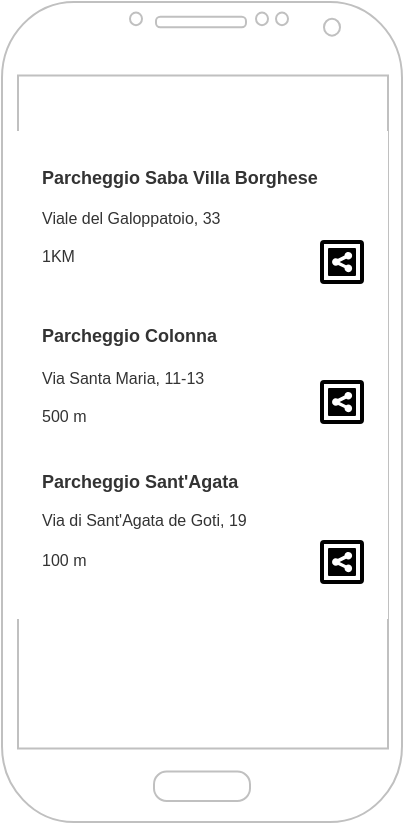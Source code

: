 <mxfile version="14.0.0" type="github">
  <diagram id="o5UgiVsL8vbvj8nnpHUy" name="Page-1">
    <mxGraphModel dx="521" dy="492" grid="1" gridSize="10" guides="1" tooltips="1" connect="1" arrows="1" fold="1" page="1" pageScale="1" pageWidth="827" pageHeight="1169" math="0" shadow="0">
      <root>
        <mxCell id="0" />
        <mxCell id="1" parent="0" />
        <mxCell id="HR3-atsbOAEVgenClyhm-1" value="" style="verticalLabelPosition=bottom;verticalAlign=top;html=1;shadow=0;dashed=0;strokeWidth=1;shape=mxgraph.android.phone2;strokeColor=#c0c0c0;" vertex="1" parent="1">
          <mxGeometry x="310" y="130" width="200" height="410" as="geometry" />
        </mxCell>
        <mxCell id="HR3-atsbOAEVgenClyhm-2" value="" style="strokeWidth=1;html=1;shadow=0;dashed=0;shape=mxgraph.android.rrect;rSize=0;strokeColor=#FFFFFF;" vertex="1" parent="1">
          <mxGeometry x="317.5" y="195" width="185" height="243" as="geometry" />
        </mxCell>
        <mxCell id="HR3-atsbOAEVgenClyhm-3" value="&lt;b&gt;&lt;font style=&quot;font-size: 9px&quot;&gt;Parcheggio Saba Villa Borghese&lt;br&gt;&lt;/font&gt;&lt;/b&gt;&lt;br&gt;Viale del Galoppatoio, 33&amp;nbsp;&lt;br&gt;&lt;br&gt;1KM&lt;br&gt;&lt;div style=&quot;text-align: center&quot;&gt;&lt;br&gt;&lt;/div&gt;" style="strokeColor=inherit;fillColor=inherit;gradientColor=inherit;strokeWidth=1;html=1;shadow=0;dashed=0;shape=mxgraph.android.rrect;rSize=0;align=left;spacingLeft=10;fontSize=8;fontColor=#333333;" vertex="1" parent="HR3-atsbOAEVgenClyhm-2">
          <mxGeometry width="185" height="94.281" as="geometry" />
        </mxCell>
        <mxCell id="HR3-atsbOAEVgenClyhm-4" value="&lt;b style=&quot;font-size: 9px&quot;&gt;Parcheggio Colonna&lt;br&gt;&lt;br&gt;&lt;/b&gt;Via Santa Maria, 11-13&lt;br&gt;&lt;br&gt;500 m" style="strokeColor=inherit;fillColor=inherit;gradientColor=inherit;strokeWidth=1;html=1;shadow=0;dashed=0;shape=mxgraph.android.rrect;rSize=0;align=left;spacingLeft=10;fontSize=8;fontColor=#333333;" vertex="1" parent="HR3-atsbOAEVgenClyhm-2">
          <mxGeometry y="87.298" width="185" height="69.845" as="geometry" />
        </mxCell>
        <mxCell id="HR3-atsbOAEVgenClyhm-5" value="&lt;b&gt;&lt;font style=&quot;font-size: 9px&quot;&gt;Parcheggio Sant&#39;Agata&lt;br&gt;&lt;/font&gt;&lt;/b&gt;&lt;br&gt;Via di Sant&#39;Agata de Goti, 19&amp;nbsp;&lt;br&gt;&lt;br&gt;100 m" style="strokeColor=inherit;fillColor=inherit;gradientColor=inherit;strokeWidth=1;html=1;shadow=0;dashed=0;shape=mxgraph.android.rrect;rSize=0;align=left;spacingLeft=10;fontSize=8;fontColor=#333333;" vertex="1" parent="HR3-atsbOAEVgenClyhm-2">
          <mxGeometry y="157.14" width="185" height="72.86" as="geometry" />
        </mxCell>
        <mxCell id="HR3-atsbOAEVgenClyhm-17" value="" style="verticalLabelPosition=bottom;shadow=0;dashed=0;verticalAlign=top;strokeWidth=2;html=1;shape=mxgraph.mockup.misc.shareIcon;" vertex="1" parent="HR3-atsbOAEVgenClyhm-2">
          <mxGeometry x="152.5" y="55" width="20" height="20" as="geometry" />
        </mxCell>
        <mxCell id="HR3-atsbOAEVgenClyhm-18" value="" style="verticalLabelPosition=bottom;shadow=0;dashed=0;verticalAlign=top;strokeWidth=2;html=1;shape=mxgraph.mockup.misc.shareIcon;" vertex="1" parent="HR3-atsbOAEVgenClyhm-2">
          <mxGeometry x="152.5" y="125" width="20" height="20" as="geometry" />
        </mxCell>
        <mxCell id="HR3-atsbOAEVgenClyhm-19" value="" style="verticalLabelPosition=bottom;shadow=0;dashed=0;verticalAlign=top;strokeWidth=2;html=1;shape=mxgraph.mockup.misc.shareIcon;" vertex="1" parent="HR3-atsbOAEVgenClyhm-2">
          <mxGeometry x="152.5" y="205" width="20" height="20" as="geometry" />
        </mxCell>
        <mxCell id="HR3-atsbOAEVgenClyhm-27" value="" style="shape=image;html=1;verticalAlign=top;verticalLabelPosition=bottom;labelBackgroundColor=#ffffff;imageAspect=0;aspect=fixed;image=https://cdn0.iconfinder.com/data/icons/mobile-basic-vol-1/32/Chevron_Bottom-128.png;strokeColor=#FFFFFF;fillColor=#ffffff;gradientColor=#FFFFFF;rotation=-180;" vertex="1" parent="HR3-atsbOAEVgenClyhm-2">
          <mxGeometry x="122.5" y="50" width="30" height="30" as="geometry" />
        </mxCell>
      </root>
    </mxGraphModel>
  </diagram>
</mxfile>
